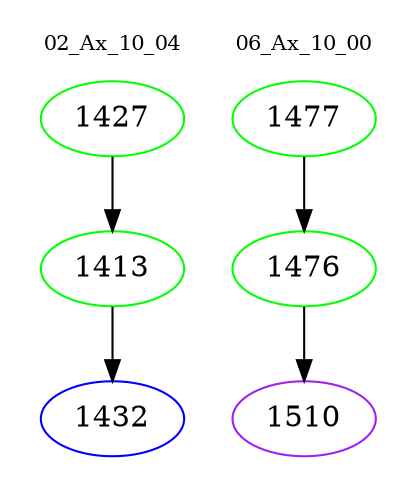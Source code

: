 digraph{
subgraph cluster_0 {
color = white
label = "02_Ax_10_04";
fontsize=10;
T0_1427 [label="1427", color="green"]
T0_1427 -> T0_1413 [color="black"]
T0_1413 [label="1413", color="green"]
T0_1413 -> T0_1432 [color="black"]
T0_1432 [label="1432", color="blue"]
}
subgraph cluster_1 {
color = white
label = "06_Ax_10_00";
fontsize=10;
T1_1477 [label="1477", color="green"]
T1_1477 -> T1_1476 [color="black"]
T1_1476 [label="1476", color="green"]
T1_1476 -> T1_1510 [color="black"]
T1_1510 [label="1510", color="purple"]
}
}
